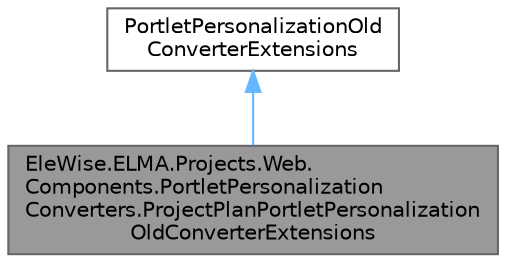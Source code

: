 digraph "EleWise.ELMA.Projects.Web.Components.PortletPersonalizationConverters.ProjectPlanPortletPersonalizationOldConverterExtensions"
{
 // LATEX_PDF_SIZE
  bgcolor="transparent";
  edge [fontname=Helvetica,fontsize=10,labelfontname=Helvetica,labelfontsize=10];
  node [fontname=Helvetica,fontsize=10,shape=box,height=0.2,width=0.4];
  Node1 [id="Node000001",label="EleWise.ELMA.Projects.Web.\lComponents.PortletPersonalization\lConverters.ProjectPlanPortletPersonalization\lOldConverterExtensions",height=0.2,width=0.4,color="gray40", fillcolor="grey60", style="filled", fontcolor="black",tooltip=" "];
  Node2 -> Node1 [id="edge1_Node000001_Node000002",dir="back",color="steelblue1",style="solid",tooltip=" "];
  Node2 [id="Node000002",label="PortletPersonalizationOld\lConverterExtensions",height=0.2,width=0.4,color="gray40", fillcolor="white", style="filled",tooltip=" "];
}
